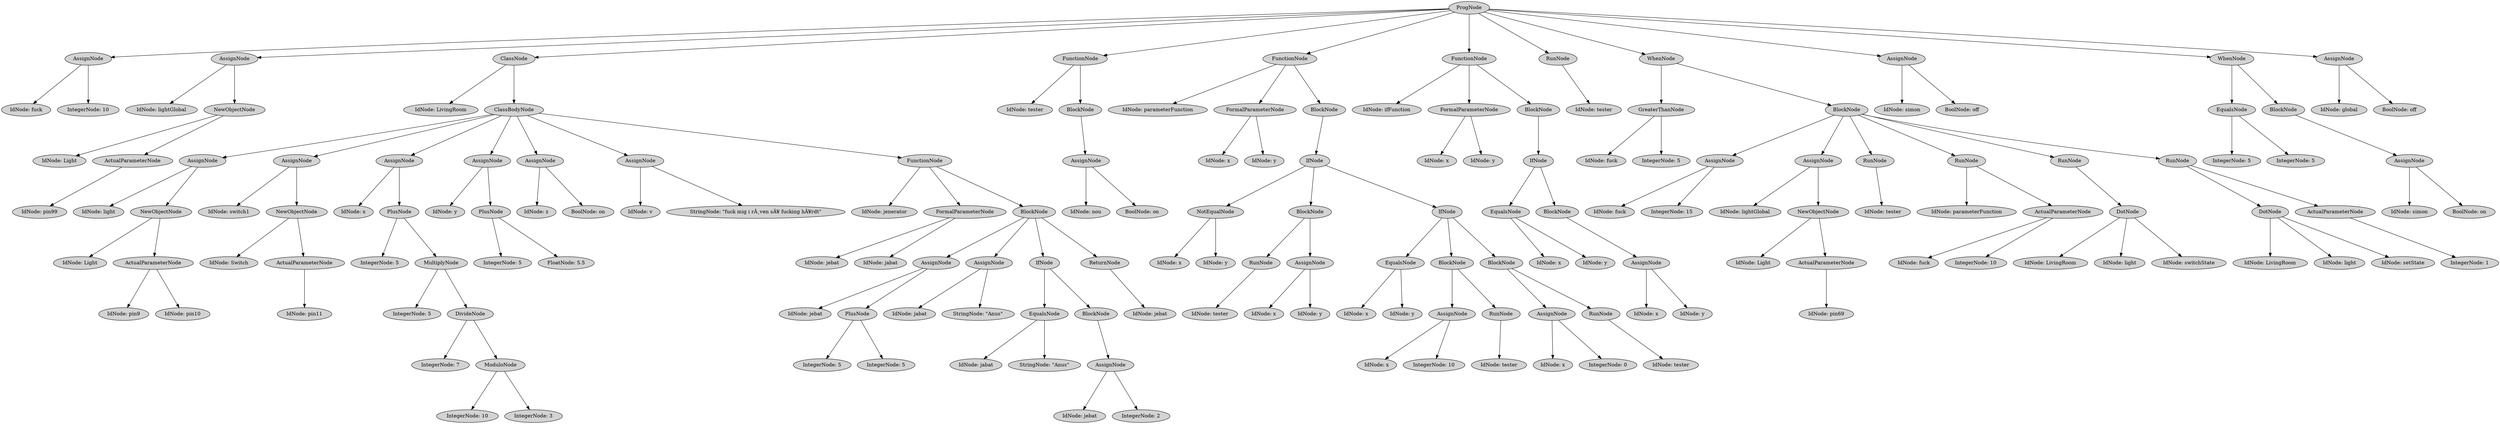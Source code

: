 digraph G {
	graph [ranksep=1.5 ratio=fill]
	node [style=filled]
	3546911 [label=ProgNode]
	3546909 [label=AssignNode]
	3546911 -> 3546909
	3546917 [label="IdNode: fuck"]
	3546909 -> 3546917
	3546929 [label="IntegerNode: 10"]
	3546909 -> 3546929
	3546903 [label=AssignNode]
	3546911 -> 3546903
	3546913 [label="IdNode: lightGlobal"]
	3546903 -> 3546913
	3546937 [label=NewObjectNode]
	3546903 -> 3546937
	3546941 [label="IdNode: Light"]
	3546937 -> 3546941
	3546939 [label=ActualParameterNode]
	3546937 -> 3546939
	3546967 [label="IdNode: pin99"]
	3546939 -> 3546967
	3546935 [label=ClassNode]
	3546911 -> 3546935
	3546919 [label="IdNode: LivingRoom"]
	3546935 -> 3546919
	3546915 [label=ClassBodyNode]
	3546935 -> 3546915
	3546927 [label=AssignNode]
	3546915 -> 3546927
	3546933 [label="IdNode: light"]
	3546927 -> 3546933
	3546959 [label=NewObjectNode]
	3546927 -> 3546959
	3546957 [label="IdNode: Light"]
	3546959 -> 3546957
	3546963 [label=ActualParameterNode]
	3546959 -> 3546963
	3546987 [label="IdNode: pin9"]
	3546963 -> 3546987
	3546985 [label="IdNode: pin10"]
	3546963 -> 3546985
	3546931 [label=AssignNode]
	3546915 -> 3546931
	3546947 [label="IdNode: switch1"]
	3546931 -> 3546947
	3546971 [label=NewObjectNode]
	3546931 -> 3546971
	3546969 [label="IdNode: Switch"]
	3546971 -> 3546969
	3546961 [label=ActualParameterNode]
	3546971 -> 3546961
	3547003 [label="IdNode: pin11"]
	3546961 -> 3547003
	3546943 [label=AssignNode]
	3546915 -> 3546943
	3546965 [label="IdNode: x"]
	3546943 -> 3546965
	3546973 [label=PlusNode]
	3546943 -> 3546973
	3546989 [label="IntegerNode: 5"]
	3546973 -> 3546989
	3546977 [label=MultiplyNode]
	3546973 -> 3546977
	3546991 [label="IntegerNode: 5"]
	3546977 -> 3546991
	3355405 [label=DivideNode]
	3546977 -> 3355405
	3547007 [label="IntegerNode: 7"]
	3355405 -> 3547007
	3546995 [label=ModuloNode]
	3355405 -> 3546995
	3547011 [label="IntegerNode: 10"]
	3546995 -> 3547011
	3547013 [label="IntegerNode: 3"]
	3546995 -> 3547013
	3546949 [label=AssignNode]
	3546915 -> 3546949
	3546979 [label="IdNode: y"]
	3546949 -> 3546979
	3546983 [label=PlusNode]
	3546949 -> 3546983
	3547019 [label="IntegerNode: 5"]
	3546983 -> 3547019
	3547017 [label="FloatNode: 5.5"]
	3546983 -> 3547017
	3546951 [label=AssignNode]
	3546915 -> 3546951
	3546999 [label="IdNode: z"]
	3546951 -> 3546999
	3547021 [label="BoolNode: on"]
	3546951 -> 3547021
	3546953 [label=AssignNode]
	3546915 -> 3546953
	3547009 [label="IdNode: v"]
	3546953 -> 3547009
	3547029 [label="StringNode: \"fuck mig i rÃ¸ven sÃ¥ fucking hÃ¥rdt\""]
	3546953 -> 3547029
	3546981 [label=FunctionNode]
	3546915 -> 3546981
	3547005 [label="IdNode: jenerator"]
	3546981 -> 3547005
	3547023 [label=FormalParameterNode]
	3546981 -> 3547023
	3547027 [label="IdNode: jebat"]
	3547023 -> 3547027
	3547025 [label="IdNode: jabat"]
	3547023 -> 3547025
	3547015 [label=BlockNode]
	3546981 -> 3547015
	3547035 [label=AssignNode]
	3547015 -> 3547035
	3547041 [label="IdNode: jebat"]
	3547035 -> 3547041
	3547051 [label=PlusNode]
	3547035 -> 3547051
	3547057 [label="IntegerNode: 5"]
	3547051 -> 3547057
	3547063 [label="IntegerNode: 5"]
	3547051 -> 3547063
	3547039 [label=AssignNode]
	3547015 -> 3547039
	3547047 [label="IdNode: jabat"]
	3547039 -> 3547047
	3547067 [label="StringNode: \"Anus\""]
	3547039 -> 3547067
	3547037 [label=IfNode]
	3547015 -> 3547037
	3547065 [label=EqualsNode]
	3547037 -> 3547065
	3547077 [label="IdNode: jabat"]
	3547065 -> 3547077
	3547081 [label="StringNode: \"Anus\""]
	3547065 -> 3547081
	3547055 [label=BlockNode]
	3547037 -> 3547055
	3547053 [label=AssignNode]
	3547055 -> 3547053
	3547073 [label="IdNode: jebat"]
	3547053 -> 3547073
	3547091 [label="IntegerNode: 2"]
	3547053 -> 3547091
	3547049 [label=ReturnNode]
	3547015 -> 3547049
	3547095 [label="IdNode: jebat"]
	3547049 -> 3547095
	3546955 [label=FunctionNode]
	3546911 -> 3546955
	3546975 [label="IdNode: tester"]
	3546955 -> 3546975
	3546993 [label=BlockNode]
	3546955 -> 3546993
	3547033 [label=AssignNode]
	3546993 -> 3547033
	3547059 [label="IdNode: nou"]
	3547033 -> 3547059
	3547083 [label="BoolNode: on"]
	3547033 -> 3547083
	3546997 [label=FunctionNode]
	3546911 -> 3546997
	3547071 [label="IdNode: parameterFunction"]
	3546997 -> 3547071
	3547031 [label=FormalParameterNode]
	3546997 -> 3547031
	3547045 [label="IdNode: x"]
	3547031 -> 3547045
	3547075 [label="IdNode: y"]
	3547031 -> 3547075
	3547043 [label=BlockNode]
	3546997 -> 3547043
	3547085 [label=IfNode]
	3547043 -> 3547085
	3547097 [label=NotEqualNode]
	3547085 -> 3547097
	3547109 [label="IdNode: x"]
	3547097 -> 3547109
	3547115 [label="IdNode: y"]
	3547097 -> 3547115
	3547099 [label=BlockNode]
	3547085 -> 3547099
	3547093 [label=RunNode]
	3547099 -> 3547093
	3547105 [label="IdNode: tester"]
	3547093 -> 3547105
	3547089 [label=AssignNode]
	3547099 -> 3547089
	3547111 [label="IdNode: x"]
	3547089 -> 3547111
	3547131 [label="IdNode: y"]
	3547089 -> 3547131
	3547101 [label=IfNode]
	3547085 -> 3547101
	3547117 [label=EqualsNode]
	3547101 -> 3547117
	3547135 [label="IdNode: x"]
	3547117 -> 3547135
	3552261 [label="IdNode: y"]
	3547117 -> 3552261
	3547107 [label=BlockNode]
	3547101 -> 3547107
	3547113 [label=AssignNode]
	3547107 -> 3547113
	3547125 [label="IdNode: x"]
	3547113 -> 3547125
	3552269 [label="IntegerNode: 10"]
	3547113 -> 3552269
	3547121 [label=RunNode]
	3547107 -> 3547121
	3547129 [label="IdNode: tester"]
	3547121 -> 3547129
	3547133 [label=BlockNode]
	3547101 -> 3547133
	3552263 [label=AssignNode]
	3547133 -> 3552263
	3552259 [label="IdNode: x"]
	3552263 -> 3552259
	3552285 [label="IntegerNode: 0"]
	3552263 -> 3552285
	3552265 [label=RunNode]
	3547133 -> 3552265
	3552275 [label="IdNode: tester"]
	3552265 -> 3552275
	3547061 [label=FunctionNode]
	3546911 -> 3547061
	3547079 [label="IdNode: ifFunction"]
	3547061 -> 3547079
	3547119 [label=FormalParameterNode]
	3547061 -> 3547119
	3547087 [label="IdNode: x"]
	3547119 -> 3547087
	3547103 [label="IdNode: y"]
	3547119 -> 3547103
	3547127 [label=BlockNode]
	3547061 -> 3547127
	3552267 [label=IfNode]
	3547127 -> 3552267
	3552287 [label=EqualsNode]
	3552267 -> 3552287
	3552297 [label="IdNode: x"]
	3552287 -> 3552297
	3552303 [label="IdNode: y"]
	3552287 -> 3552303
	3552281 [label=BlockNode]
	3552267 -> 3552281
	3552279 [label=AssignNode]
	3552281 -> 3552279
	3552293 [label="IdNode: x"]
	3552279 -> 3552293
	3552313 [label="IdNode: y"]
	3552279 -> 3552313
	3552273 [label=RunNode]
	3546911 -> 3552273
	3552301 [label="IdNode: tester"]
	3552273 -> 3552301
	3552271 [label=WhenNode]
	3546911 -> 3552271
	3552305 [label=GreaterThanNode]
	3552271 -> 3552305
	3552311 [label="IdNode: fuck"]
	3552305 -> 3552311
	3552317 [label="IntegerNode: 5"]
	3552305 -> 3552317
	3552299 [label=BlockNode]
	3552271 -> 3552299
	3552291 [label=AssignNode]
	3552299 -> 3552291
	3552315 [label="IdNode: fuck"]
	3552291 -> 3552315
	3552331 [label="IntegerNode: 15"]
	3552291 -> 3552331
	3552307 [label=AssignNode]
	3552299 -> 3552307
	3552319 [label="IdNode: lightGlobal"]
	3552307 -> 3552319
	3552337 [label=NewObjectNode]
	3552307 -> 3552337
	3552341 [label="IdNode: Light"]
	3552337 -> 3552341
	3552339 [label=ActualParameterNode]
	3552337 -> 3552339
	3552365 [label="IdNode: pin69"]
	3552339 -> 3552365
	3552309 [label=RunNode]
	3552299 -> 3552309
	3552333 [label="IdNode: tester"]
	3552309 -> 3552333
	3552295 [label=RunNode]
	3552299 -> 3552295
	3552343 [label="IdNode: parameterFunction"]
	3552295 -> 3552343
	3552327 [label=ActualParameterNode]
	3552295 -> 3552327
	3552359 [label="IdNode: fuck"]
	3552327 -> 3552359
	3552369 [label="IntegerNode: 10"]
	3552327 -> 3552369
	3552347 [label=RunNode]
	3552299 -> 3552347
	3552357 [label=DotNode]
	3552347 -> 3552357
	3552351 [label="IdNode: LivingRoom"]
	3552357 -> 3552351
	3552353 [label="IdNode: light"]
	3552357 -> 3552353
	3552361 [label="IdNode: switchState"]
	3552357 -> 3552361
	3552329 [label=RunNode]
	3552299 -> 3552329
	3552373 [label=DotNode]
	3552329 -> 3552373
	3552367 [label="IdNode: LivingRoom"]
	3552373 -> 3552367
	3552371 [label="IdNode: light"]
	3552373 -> 3552371
	3552375 [label="IdNode: setState"]
	3552373 -> 3552375
	3552349 [label=ActualParameterNode]
	3552329 -> 3552349
	3552391 [label="IntegerNode: 1"]
	3552349 -> 3552391
	3552289 [label=AssignNode]
	3546911 -> 3552289
	3552321 [label="IdNode: simon"]
	3552289 -> 3552321
	3552381 [label="BoolNode: off"]
	3552289 -> 3552381
	3552323 [label=WhenNode]
	3546911 -> 3552323
	3552355 [label=EqualsNode]
	3552323 -> 3552355
	3552387 [label="IntegerNode: 5"]
	3552355 -> 3552387
	3552397 [label="IntegerNode: 5"]
	3552355 -> 3552397
	3552363 [label=BlockNode]
	3552323 -> 3552363
	3552379 [label=AssignNode]
	3552363 -> 3552379
	3552389 [label="IdNode: simon"]
	3552379 -> 3552389
	3552405 [label="BoolNode: on"]
	3552379 -> 3552405
	3552345 [label=AssignNode]
	3546911 -> 3552345
	3552377 [label="IdNode: global"]
	3552345 -> 3552377
	3552409 [label="BoolNode: off"]
	3552345 -> 3552409
	overlap=false
}
